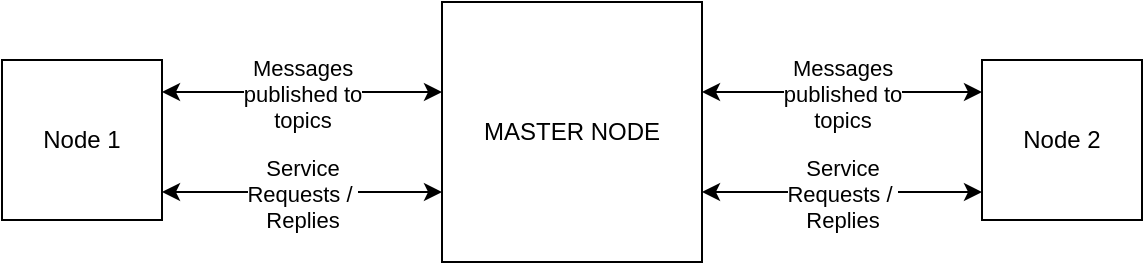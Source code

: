 <mxfile version="13.6.5">
    <diagram id="JogscDUA_SnAORWizHGR" name="Page-1">
        <mxGraphModel dx="1046" dy="515" grid="1" gridSize="10" guides="1" tooltips="1" connect="1" arrows="1" fold="1" page="1" pageScale="1" pageWidth="850" pageHeight="1100" math="0" shadow="0">
            <root>
                <mxCell id="0"/>
                <mxCell id="1" parent="0"/>
                <mxCell id="2" value="MASTER NODE" style="whiteSpace=wrap;html=1;aspect=fixed;" vertex="1" parent="1">
                    <mxGeometry x="330" y="215" width="130" height="130" as="geometry"/>
                </mxCell>
                <mxCell id="4" value="Node 1" style="whiteSpace=wrap;html=1;aspect=fixed;" vertex="1" parent="1">
                    <mxGeometry x="110" y="244" width="80" height="80" as="geometry"/>
                </mxCell>
                <mxCell id="5" value="Node 2" style="whiteSpace=wrap;html=1;aspect=fixed;" vertex="1" parent="1">
                    <mxGeometry x="600" y="244" width="80" height="80" as="geometry"/>
                </mxCell>
                <mxCell id="11" value="" style="endArrow=classic;startArrow=classic;html=1;" edge="1" parent="1">
                    <mxGeometry width="50" height="50" relative="1" as="geometry">
                        <mxPoint x="190" y="260" as="sourcePoint"/>
                        <mxPoint x="330" y="260" as="targetPoint"/>
                    </mxGeometry>
                </mxCell>
                <mxCell id="12" value="Messages &lt;br&gt;published to&lt;br&gt;topics" style="edgeLabel;html=1;align=center;verticalAlign=middle;resizable=0;points=[];" vertex="1" connectable="0" parent="11">
                    <mxGeometry x="0.236" y="-1" relative="1" as="geometry">
                        <mxPoint x="-17" as="offset"/>
                    </mxGeometry>
                </mxCell>
                <mxCell id="14" value="" style="endArrow=classic;startArrow=classic;html=1;" edge="1" parent="1">
                    <mxGeometry width="50" height="50" relative="1" as="geometry">
                        <mxPoint x="460" y="260" as="sourcePoint"/>
                        <mxPoint x="600" y="260" as="targetPoint"/>
                    </mxGeometry>
                </mxCell>
                <mxCell id="15" value="Messages &lt;br&gt;published to&lt;br&gt;topics" style="edgeLabel;html=1;align=center;verticalAlign=middle;resizable=0;points=[];" vertex="1" connectable="0" parent="14">
                    <mxGeometry x="0.236" y="-1" relative="1" as="geometry">
                        <mxPoint x="-17" as="offset"/>
                    </mxGeometry>
                </mxCell>
                <mxCell id="16" value="" style="endArrow=classic;startArrow=classic;html=1;" edge="1" parent="1">
                    <mxGeometry width="50" height="50" relative="1" as="geometry">
                        <mxPoint x="190" y="310" as="sourcePoint"/>
                        <mxPoint x="330" y="310" as="targetPoint"/>
                    </mxGeometry>
                </mxCell>
                <mxCell id="17" value="Service&lt;br&gt;Requests /&amp;nbsp;&lt;br&gt;Replies" style="edgeLabel;html=1;align=center;verticalAlign=middle;resizable=0;points=[];" vertex="1" connectable="0" parent="16">
                    <mxGeometry x="0.236" y="-1" relative="1" as="geometry">
                        <mxPoint x="-17" as="offset"/>
                    </mxGeometry>
                </mxCell>
                <mxCell id="18" value="" style="endArrow=classic;startArrow=classic;html=1;" edge="1" parent="1">
                    <mxGeometry width="50" height="50" relative="1" as="geometry">
                        <mxPoint x="460" y="310" as="sourcePoint"/>
                        <mxPoint x="600" y="310" as="targetPoint"/>
                    </mxGeometry>
                </mxCell>
                <mxCell id="19" value="Service&lt;br&gt;Requests /&amp;nbsp;&lt;br&gt;Replies" style="edgeLabel;html=1;align=center;verticalAlign=middle;resizable=0;points=[];" vertex="1" connectable="0" parent="18">
                    <mxGeometry x="0.236" y="-1" relative="1" as="geometry">
                        <mxPoint x="-17" as="offset"/>
                    </mxGeometry>
                </mxCell>
            </root>
        </mxGraphModel>
    </diagram>
</mxfile>